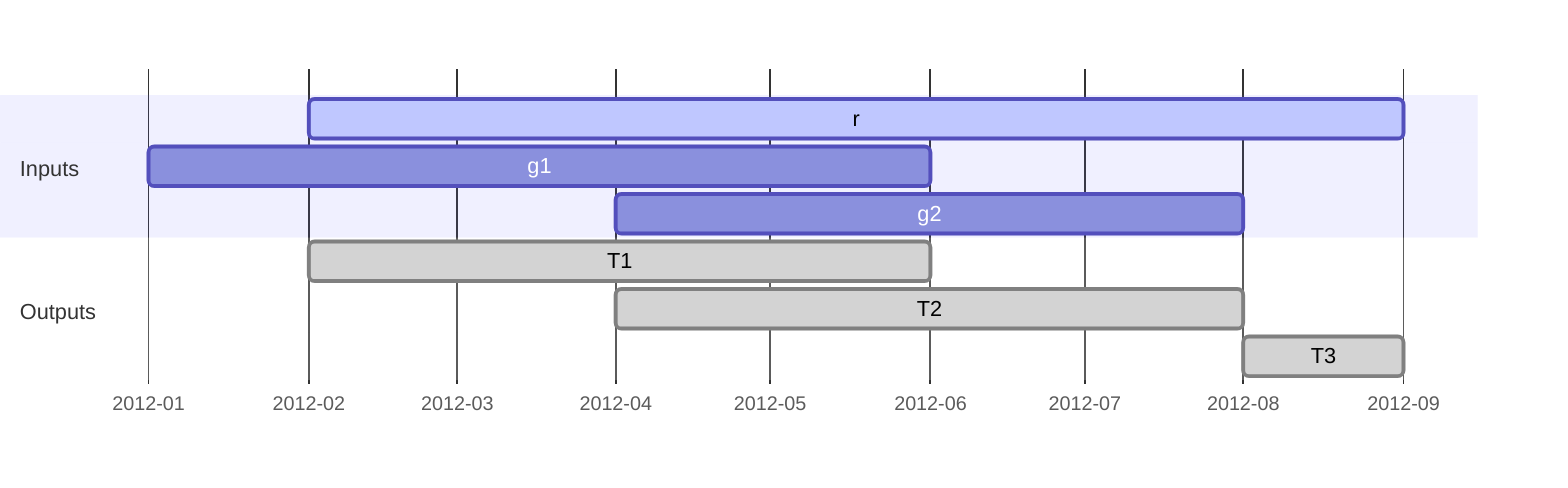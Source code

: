 gantt
dateFormat YYYY-MM
axisFormat %Y-%m
todayMarker off

section Inputs
r   :active, r, 2012-02,2012-09
g1  : g1, 2012-01,2012-06
g2  : g2, 2012-04,2012-08

section Outputs
T1  :done, T1, 2012-02,2012-06
T2  :done, T2, 2012-04,2012-08
T3  :done, T3, 2012-08,2012-09